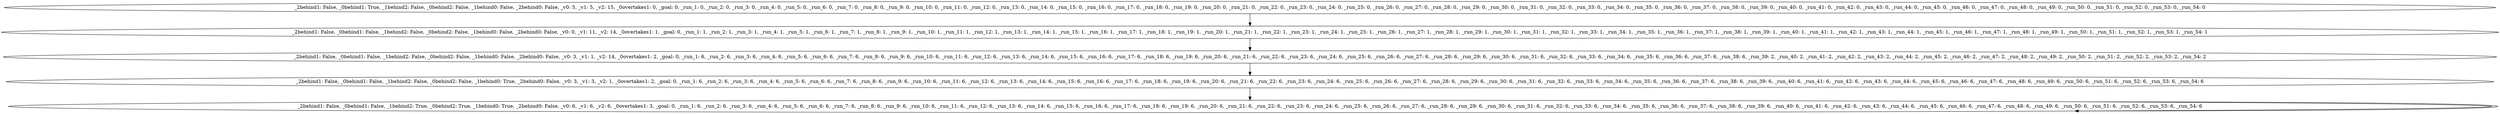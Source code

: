 digraph  {
0 [_0behind1=True, _0behind2=False, _0overtakes1=0, _1behind0=False, _1behind2=False, _2behind0=False, _2behind1=False, _goal=0, _run_1=0, _run_10=0, _run_11=0, _run_12=0, _run_13=0, _run_14=0, _run_15=0, _run_16=0, _run_17=0, _run_18=0, _run_19=0, _run_2=0, _run_20=0, _run_21=0, _run_22=0, _run_23=0, _run_24=0, _run_25=0, _run_26=0, _run_27=0, _run_28=0, _run_29=0, _run_3=0, _run_30=0, _run_31=0, _run_32=0, _run_33=0, _run_34=0, _run_35=0, _run_36=0, _run_37=0, _run_38=0, _run_39=0, _run_4=0, _run_40=0, _run_41=0, _run_42=0, _run_43=0, _run_44=0, _run_45=0, _run_46=0, _run_47=0, _run_48=0, _run_49=0, _run_5=0, _run_50=0, _run_51=0, _run_52=0, _run_53=0, _run_54=0, _run_6=0, _run_7=0, _run_8=0, _run_9=0, _v0=5, _v1=5, _v2=15, label="_2behind1: False, _0behind1: True, _1behind2: False, _0behind2: False, _1behind0: False, _2behind0: False, _v0: 5, _v1: 5, _v2: 15, _0overtakes1: 0, _goal: 0, _run_1: 0, _run_2: 0, _run_3: 0, _run_4: 0, _run_5: 0, _run_6: 0, _run_7: 0, _run_8: 0, _run_9: 0, _run_10: 0, _run_11: 0, _run_12: 0, _run_13: 0, _run_14: 0, _run_15: 0, _run_16: 0, _run_17: 0, _run_18: 0, _run_19: 0, _run_20: 0, _run_21: 0, _run_22: 0, _run_23: 0, _run_24: 0, _run_25: 0, _run_26: 0, _run_27: 0, _run_28: 0, _run_29: 0, _run_30: 0, _run_31: 0, _run_32: 0, _run_33: 0, _run_34: 0, _run_35: 0, _run_36: 0, _run_37: 0, _run_38: 0, _run_39: 0, _run_40: 0, _run_41: 0, _run_42: 0, _run_43: 0, _run_44: 0, _run_45: 0, _run_46: 0, _run_47: 0, _run_48: 0, _run_49: 0, _run_50: 0, _run_51: 0, _run_52: 0, _run_53: 0, _run_54: 0"];
1 [_0behind1=False, _0behind2=False, _0overtakes1=1, _1behind0=False, _1behind2=False, _2behind0=False, _2behind1=False, _goal=0, _run_1=1, _run_10=1, _run_11=1, _run_12=1, _run_13=1, _run_14=1, _run_15=1, _run_16=1, _run_17=1, _run_18=1, _run_19=1, _run_2=1, _run_20=1, _run_21=1, _run_22=1, _run_23=1, _run_24=1, _run_25=1, _run_26=1, _run_27=1, _run_28=1, _run_29=1, _run_3=1, _run_30=1, _run_31=1, _run_32=1, _run_33=1, _run_34=1, _run_35=1, _run_36=1, _run_37=1, _run_38=1, _run_39=1, _run_4=1, _run_40=1, _run_41=1, _run_42=1, _run_43=1, _run_44=1, _run_45=1, _run_46=1, _run_47=1, _run_48=1, _run_49=1, _run_5=1, _run_50=1, _run_51=1, _run_52=1, _run_53=1, _run_54=1, _run_6=1, _run_7=1, _run_8=1, _run_9=1, _v0=0, _v1=11, _v2=14, label="_2behind1: False, _0behind1: False, _1behind2: False, _0behind2: False, _1behind0: False, _2behind0: False, _v0: 0, _v1: 11, _v2: 14, _0overtakes1: 1, _goal: 0, _run_1: 1, _run_2: 1, _run_3: 1, _run_4: 1, _run_5: 1, _run_6: 1, _run_7: 1, _run_8: 1, _run_9: 1, _run_10: 1, _run_11: 1, _run_12: 1, _run_13: 1, _run_14: 1, _run_15: 1, _run_16: 1, _run_17: 1, _run_18: 1, _run_19: 1, _run_20: 1, _run_21: 1, _run_22: 1, _run_23: 1, _run_24: 1, _run_25: 1, _run_26: 1, _run_27: 1, _run_28: 1, _run_29: 1, _run_30: 1, _run_31: 1, _run_32: 1, _run_33: 1, _run_34: 1, _run_35: 1, _run_36: 1, _run_37: 1, _run_38: 1, _run_39: 1, _run_40: 1, _run_41: 1, _run_42: 1, _run_43: 1, _run_44: 1, _run_45: 1, _run_46: 1, _run_47: 1, _run_48: 1, _run_49: 1, _run_50: 1, _run_51: 1, _run_52: 1, _run_53: 1, _run_54: 1"];
2 [_0behind1=False, _0behind2=False, _0overtakes1=2, _1behind0=False, _1behind2=False, _2behind0=False, _2behind1=False, _goal=0, _run_1=6, _run_10=6, _run_11=6, _run_12=6, _run_13=6, _run_14=6, _run_15=6, _run_16=6, _run_17=6, _run_18=6, _run_19=6, _run_2=6, _run_20=6, _run_21=6, _run_22=6, _run_23=6, _run_24=6, _run_25=6, _run_26=6, _run_27=6, _run_28=6, _run_29=6, _run_3=6, _run_30=6, _run_31=6, _run_32=6, _run_33=6, _run_34=6, _run_35=6, _run_36=6, _run_37=6, _run_38=6, _run_39=2, _run_4=6, _run_40=2, _run_41=2, _run_42=2, _run_43=2, _run_44=2, _run_45=2, _run_46=2, _run_47=2, _run_48=2, _run_49=2, _run_5=6, _run_50=2, _run_51=2, _run_52=2, _run_53=2, _run_54=2, _run_6=6, _run_7=6, _run_8=6, _run_9=6, _v0=3, _v1=1, _v2=14, label="_2behind1: False, _0behind1: False, _1behind2: False, _0behind2: False, _1behind0: False, _2behind0: False, _v0: 3, _v1: 1, _v2: 14, _0overtakes1: 2, _goal: 0, _run_1: 6, _run_2: 6, _run_3: 6, _run_4: 6, _run_5: 6, _run_6: 6, _run_7: 6, _run_8: 6, _run_9: 6, _run_10: 6, _run_11: 6, _run_12: 6, _run_13: 6, _run_14: 6, _run_15: 6, _run_16: 6, _run_17: 6, _run_18: 6, _run_19: 6, _run_20: 6, _run_21: 6, _run_22: 6, _run_23: 6, _run_24: 6, _run_25: 6, _run_26: 6, _run_27: 6, _run_28: 6, _run_29: 6, _run_30: 6, _run_31: 6, _run_32: 6, _run_33: 6, _run_34: 6, _run_35: 6, _run_36: 6, _run_37: 6, _run_38: 6, _run_39: 2, _run_40: 2, _run_41: 2, _run_42: 2, _run_43: 2, _run_44: 2, _run_45: 2, _run_46: 2, _run_47: 2, _run_48: 2, _run_49: 2, _run_50: 2, _run_51: 2, _run_52: 2, _run_53: 2, _run_54: 2"];
3 [_0behind1=False, _0behind2=False, _0overtakes1=2, _1behind0=True, _1behind2=False, _2behind0=False, _2behind1=False, _goal=0, _run_1=6, _run_10=6, _run_11=6, _run_12=6, _run_13=6, _run_14=6, _run_15=6, _run_16=6, _run_17=6, _run_18=6, _run_19=6, _run_2=6, _run_20=6, _run_21=6, _run_22=6, _run_23=6, _run_24=6, _run_25=6, _run_26=6, _run_27=6, _run_28=6, _run_29=6, _run_3=6, _run_30=6, _run_31=6, _run_32=6, _run_33=6, _run_34=6, _run_35=6, _run_36=6, _run_37=6, _run_38=6, _run_39=6, _run_4=6, _run_40=6, _run_41=6, _run_42=6, _run_43=6, _run_44=6, _run_45=6, _run_46=6, _run_47=6, _run_48=6, _run_49=6, _run_5=6, _run_50=6, _run_51=6, _run_52=6, _run_53=6, _run_54=6, _run_6=6, _run_7=6, _run_8=6, _run_9=6, _v0=3, _v1=3, _v2=1, label="_2behind1: False, _0behind1: False, _1behind2: False, _0behind2: False, _1behind0: True, _2behind0: False, _v0: 3, _v1: 3, _v2: 1, _0overtakes1: 2, _goal: 0, _run_1: 6, _run_2: 6, _run_3: 6, _run_4: 6, _run_5: 6, _run_6: 6, _run_7: 6, _run_8: 6, _run_9: 6, _run_10: 6, _run_11: 6, _run_12: 6, _run_13: 6, _run_14: 6, _run_15: 6, _run_16: 6, _run_17: 6, _run_18: 6, _run_19: 6, _run_20: 6, _run_21: 6, _run_22: 6, _run_23: 6, _run_24: 6, _run_25: 6, _run_26: 6, _run_27: 6, _run_28: 6, _run_29: 6, _run_30: 6, _run_31: 6, _run_32: 6, _run_33: 6, _run_34: 6, _run_35: 6, _run_36: 6, _run_37: 6, _run_38: 6, _run_39: 6, _run_40: 6, _run_41: 6, _run_42: 6, _run_43: 6, _run_44: 6, _run_45: 6, _run_46: 6, _run_47: 6, _run_48: 6, _run_49: 6, _run_50: 6, _run_51: 6, _run_52: 6, _run_53: 6, _run_54: 6"];
4 [_0behind1=False, _0behind2=True, _0overtakes1=3, _1behind0=True, _1behind2=True, _2behind0=False, _2behind1=False, _goal=0, _run_1=6, _run_10=6, _run_11=6, _run_12=6, _run_13=6, _run_14=6, _run_15=6, _run_16=6, _run_17=6, _run_18=6, _run_19=6, _run_2=6, _run_20=6, _run_21=6, _run_22=6, _run_23=6, _run_24=6, _run_25=6, _run_26=6, _run_27=6, _run_28=6, _run_29=6, _run_3=6, _run_30=6, _run_31=6, _run_32=6, _run_33=6, _run_34=6, _run_35=6, _run_36=6, _run_37=6, _run_38=6, _run_39=6, _run_4=6, _run_40=6, _run_41=6, _run_42=6, _run_43=6, _run_44=6, _run_45=6, _run_46=6, _run_47=6, _run_48=6, _run_49=6, _run_5=6, _run_50=6, _run_51=6, _run_52=6, _run_53=6, _run_54=6, _run_6=6, _run_7=6, _run_8=6, _run_9=6, _v0=6, _v1=6, _v2=6, label="_2behind1: False, _0behind1: False, _1behind2: True, _0behind2: True, _1behind0: True, _2behind0: False, _v0: 6, _v1: 6, _v2: 6, _0overtakes1: 3, _goal: 0, _run_1: 6, _run_2: 6, _run_3: 6, _run_4: 6, _run_5: 6, _run_6: 6, _run_7: 6, _run_8: 6, _run_9: 6, _run_10: 6, _run_11: 6, _run_12: 6, _run_13: 6, _run_14: 6, _run_15: 6, _run_16: 6, _run_17: 6, _run_18: 6, _run_19: 6, _run_20: 6, _run_21: 6, _run_22: 6, _run_23: 6, _run_24: 6, _run_25: 6, _run_26: 6, _run_27: 6, _run_28: 6, _run_29: 6, _run_30: 6, _run_31: 6, _run_32: 6, _run_33: 6, _run_34: 6, _run_35: 6, _run_36: 6, _run_37: 6, _run_38: 6, _run_39: 6, _run_40: 6, _run_41: 6, _run_42: 6, _run_43: 6, _run_44: 6, _run_45: 6, _run_46: 6, _run_47: 6, _run_48: 6, _run_49: 6, _run_50: 6, _run_51: 6, _run_52: 6, _run_53: 6, _run_54: 6"];
0 -> 1;
1 -> 2;
2 -> 3;
3 -> 4;
4 -> 4;
node [label="shape: box", shape=box];
}
